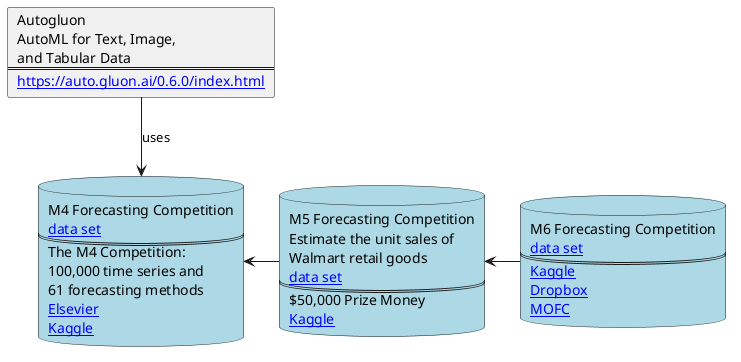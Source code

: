 @startuml
'https://plantuml.com/component-diagram


card autogluon [
  Autogluon
  AutoML for Text, Image,
  and Tabular Data
  ====
  [[https://auto.gluon.ai/0.6.0/index.html]]
]

database M4 #lightblue [
  M4 Forecasting Competition
  [[https://www.wikidata.org/wiki/Q1172284 data set]]
  ====
  The M4 Competition:
  100,000 time series and
  61 forecasting methods
  [[https://www.sciencedirect.com/science/article/pii/S0169207019301128 Elsevier]]
  [[https://www.kaggle.com/datasets/yogesh94/m4-forecasting-competition-dataset Kaggle]]
]

database M5 #lightblue [
  M5 Forecasting Competition
  Estimate the unit sales of
  Walmart retail goods
  [[https://www.wikidata.org/wiki/Q1172284 data set]]
  ==
  $50,000 Prize Money
  [[https://www.kaggle.com/c/m5-forecasting-accuracy Kaggle]]
]

database M6 #lightblue [
  M6 Forecasting Competition
  [[https://www.wikidata.org/wiki/Q1172284 data set]]
  ====
  [[https://www.kaggle.com/general/269770 Kaggle]]
  [[https://www.dropbox.com/s/2zroh4mllxni5f2/M6-Description-PUBLIC.pdf?dl=0 Dropbox]]
  [[https://mofc.unic.ac.cy/ MOFC]]
]

autogluon --> M4 : uses
M4 <- M5
M5 <- M6

@enduml